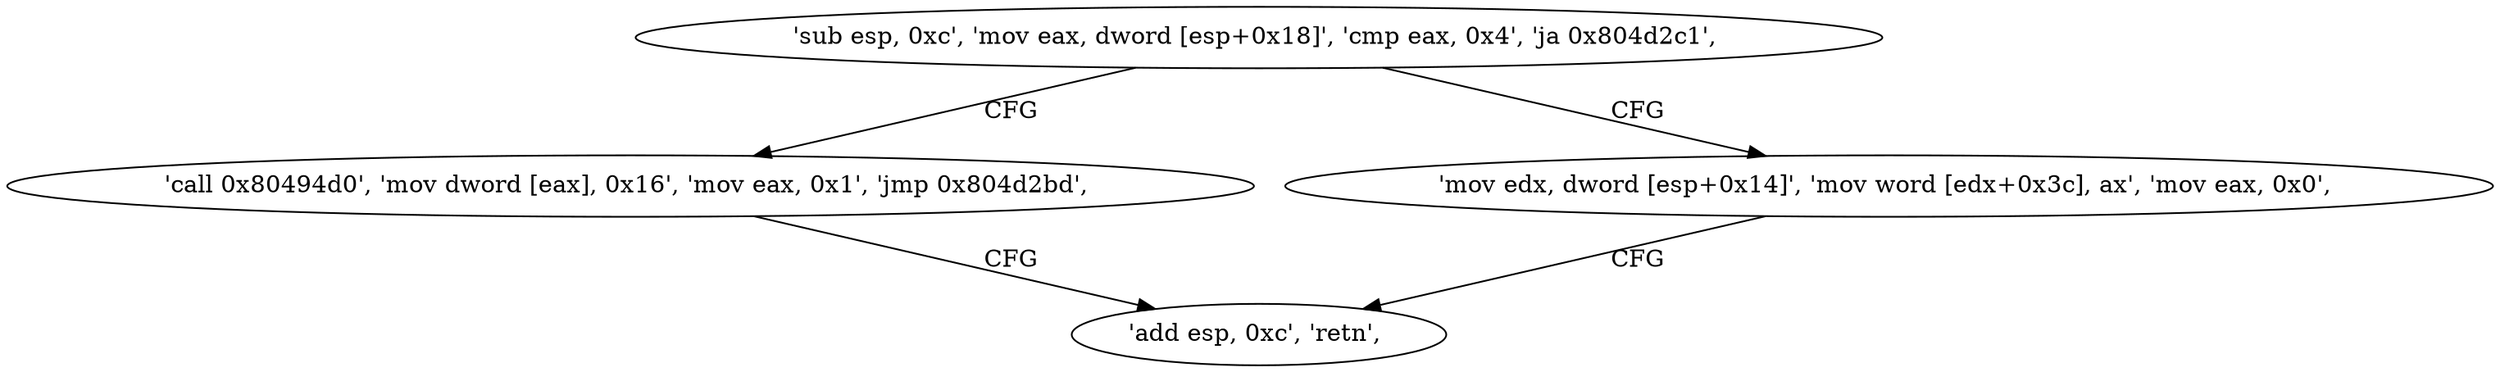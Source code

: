 digraph "func" {
"134533796" [label = "'sub esp, 0xc', 'mov eax, dword [esp+0x18]', 'cmp eax, 0x4', 'ja 0x804d2c1', " ]
"134533825" [label = "'call 0x80494d0', 'mov dword [eax], 0x16', 'mov eax, 0x1', 'jmp 0x804d2bd', " ]
"134533808" [label = "'mov edx, dword [esp+0x14]', 'mov word [edx+0x3c], ax', 'mov eax, 0x0', " ]
"134533821" [label = "'add esp, 0xc', 'retn', " ]
"134533796" -> "134533825" [ label = "CFG" ]
"134533796" -> "134533808" [ label = "CFG" ]
"134533825" -> "134533821" [ label = "CFG" ]
"134533808" -> "134533821" [ label = "CFG" ]
}
